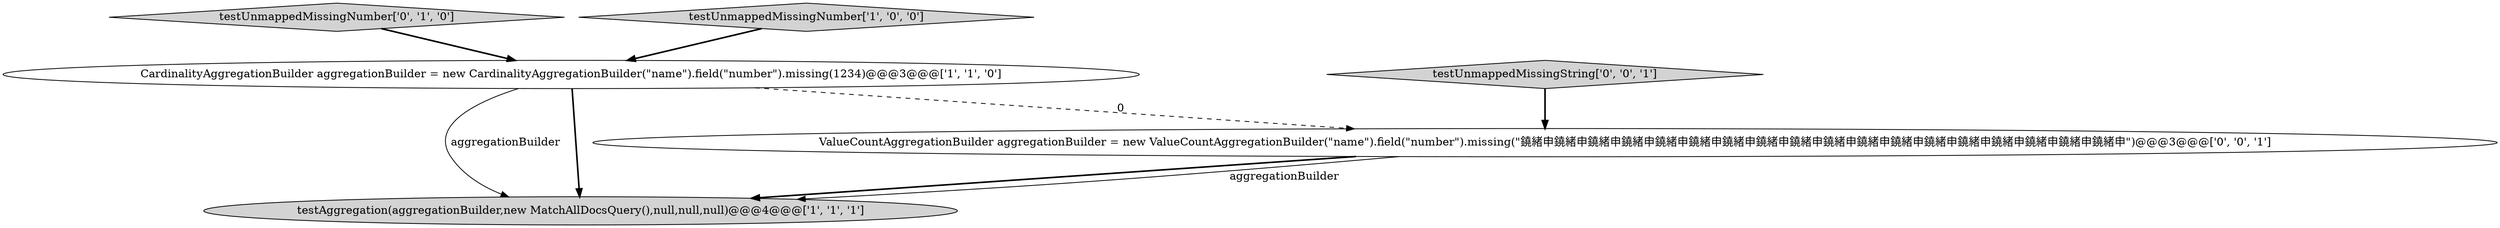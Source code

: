 digraph {
5 [style = filled, label = "ValueCountAggregationBuilder aggregationBuilder = new ValueCountAggregationBuilder(\"name\").field(\"number\").missing(\"鐃緒申鐃緒申鐃緒申鐃緒申鐃緒申鐃緒申鐃緒申鐃緒申鐃緒申鐃緒申鐃緒申鐃緒申鐃緒申鐃緒申鐃緒申鐃緒申鐃緒申鐃緒申\")@@@3@@@['0', '0', '1']", fillcolor = white, shape = ellipse image = "AAA0AAABBB3BBB"];
1 [style = filled, label = "testAggregation(aggregationBuilder,new MatchAllDocsQuery(),null,null,null)@@@4@@@['1', '1', '1']", fillcolor = lightgray, shape = ellipse image = "AAA0AAABBB1BBB"];
3 [style = filled, label = "testUnmappedMissingNumber['0', '1', '0']", fillcolor = lightgray, shape = diamond image = "AAA0AAABBB2BBB"];
0 [style = filled, label = "CardinalityAggregationBuilder aggregationBuilder = new CardinalityAggregationBuilder(\"name\").field(\"number\").missing(1234)@@@3@@@['1', '1', '0']", fillcolor = white, shape = ellipse image = "AAA0AAABBB1BBB"];
2 [style = filled, label = "testUnmappedMissingNumber['1', '0', '0']", fillcolor = lightgray, shape = diamond image = "AAA0AAABBB1BBB"];
4 [style = filled, label = "testUnmappedMissingString['0', '0', '1']", fillcolor = lightgray, shape = diamond image = "AAA0AAABBB3BBB"];
5->1 [style = bold, label=""];
2->0 [style = bold, label=""];
0->1 [style = solid, label="aggregationBuilder"];
0->5 [style = dashed, label="0"];
4->5 [style = bold, label=""];
0->1 [style = bold, label=""];
3->0 [style = bold, label=""];
5->1 [style = solid, label="aggregationBuilder"];
}
